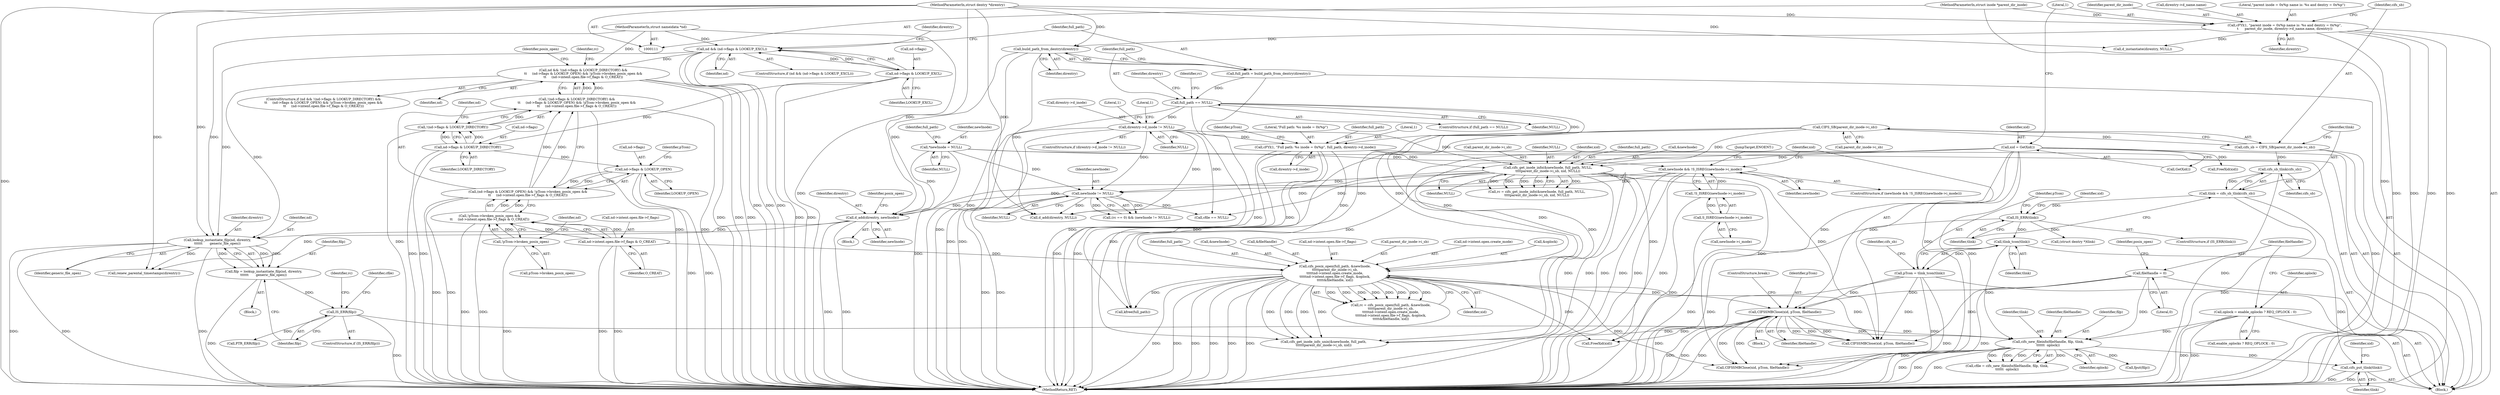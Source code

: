 digraph "0_linux_88d7d4e4a439f32acc56a6d860e415ee71d3df08@pointer" {
"1000494" [label="(Call,cifs_put_tlink(tlink))"];
"1000439" [label="(Call,cifs_new_fileinfo(fileHandle, filp, tlink,\n\t\t\t\t\t\t  oplock))"];
"1000129" [label="(Call,fileHandle = 0)"];
"1000360" [label="(Call,CIFSSMBClose(xid, pTcon, fileHandle))"];
"1000319" [label="(Call,cifs_posix_open(full_path, &newInode,\n\t\t\t\t\tparent_dir_inode->i_sb,\n\t\t\t\t\tnd->intent.open.create_mode,\n\t\t\t\t\tnd->intent.open.file->f_flags, &oplock,\n\t\t\t\t\t&fileHandle, xid))"];
"1000272" [label="(Call,cFYI(1, \"Full path: %s inode = 0x%p\", full_path, direntry->d_inode))"];
"1000248" [label="(Call,full_path == NULL)"];
"1000243" [label="(Call,full_path = build_path_from_dentry(direntry))"];
"1000245" [label="(Call,build_path_from_dentry(direntry))"];
"1000152" [label="(Call,cFYI(1, \"parent inode = 0x%p name is: %s and dentry = 0x%p\",\n\t      parent_dir_inode, direntry->d_name.name, direntry))"];
"1000112" [label="(MethodParameterIn,struct inode *parent_dir_inode)"];
"1000113" [label="(MethodParameterIn,struct dentry *direntry)"];
"1000258" [label="(Call,direntry->d_inode != NULL)"];
"1000164" [label="(Call,CIFS_SB(parent_dir_inode->i_sb))"];
"1000305" [label="(Call,nd->intent.open.file->f_flags & O_CREAT)"];
"1000149" [label="(Call,xid = GetXid())"];
"1000182" [label="(Call,pTcon = tlink_tcon(tlink))"];
"1000184" [label="(Call,tlink_tcon(tlink))"];
"1000173" [label="(Call,IS_ERR(tlink))"];
"1000168" [label="(Call,tlink = cifs_sb_tlink(cifs_sb))"];
"1000170" [label="(Call,cifs_sb_tlink(cifs_sb))"];
"1000162" [label="(Call,cifs_sb = CIFS_SB(parent_dir_inode->i_sb))"];
"1000425" [label="(Call,IS_ERR(filp))"];
"1000418" [label="(Call,filp = lookup_instantiate_filp(nd, direntry,\n\t\t\t\t\t\t       generic_file_open))"];
"1000420" [label="(Call,lookup_instantiate_filp(nd, direntry,\n\t\t\t\t\t\t       generic_file_open))"];
"1000285" [label="(Call,nd && !(nd->flags & LOOKUP_DIRECTORY) &&\n\t\t     (nd->flags & LOOKUP_OPEN) && !pTcon->broken_posix_open &&\n\t\t     (nd->intent.open.file->f_flags & O_CREAT))"];
"1000228" [label="(Call,nd && (nd->flags & LOOKUP_EXCL))"];
"1000114" [label="(MethodParameterIn,struct nameidata *nd)"];
"1000230" [label="(Call,nd->flags & LOOKUP_EXCL)"];
"1000287" [label="(Call,!(nd->flags & LOOKUP_DIRECTORY) &&\n\t\t     (nd->flags & LOOKUP_OPEN) && !pTcon->broken_posix_open &&\n\t\t     (nd->intent.open.file->f_flags & O_CREAT))"];
"1000288" [label="(Call,!(nd->flags & LOOKUP_DIRECTORY))"];
"1000289" [label="(Call,nd->flags & LOOKUP_DIRECTORY)"];
"1000294" [label="(Call,(nd->flags & LOOKUP_OPEN) && !pTcon->broken_posix_open &&\n\t\t     (nd->intent.open.file->f_flags & O_CREAT))"];
"1000295" [label="(Call,nd->flags & LOOKUP_OPEN)"];
"1000300" [label="(Call,!pTcon->broken_posix_open &&\n\t\t     (nd->intent.open.file->f_flags & O_CREAT))"];
"1000301" [label="(Call,!pTcon->broken_posix_open)"];
"1000412" [label="(Call,d_add(direntry, newInode))"];
"1000141" [label="(Call,*newInode = NULL)"];
"1000408" [label="(Call,newInode != NULL)"];
"1000352" [label="(Call,newInode && !S_ISREG(newInode->i_mode))"];
"1000354" [label="(Call,!S_ISREG(newInode->i_mode))"];
"1000355" [label="(Call,S_ISREG(newInode->i_mode))"];
"1000393" [label="(Call,cifs_get_inode_info(&newInode, full_path, NULL,\n\t\t\t\tparent_dir_inode->i_sb, xid, NULL))"];
"1000122" [label="(Call,oplock = enable_oplocks ? REQ_OPLOCK : 0)"];
"1000177" [label="(Identifier,xid)"];
"1000243" [label="(Call,full_path = build_path_from_dentry(direntry))"];
"1000112" [label="(MethodParameterIn,struct inode *parent_dir_inode)"];
"1000231" [label="(Call,nd->flags)"];
"1000229" [label="(Identifier,nd)"];
"1000355" [label="(Call,S_ISREG(newInode->i_mode))"];
"1000494" [label="(Call,cifs_put_tlink(tlink))"];
"1000321" [label="(Call,&newInode)"];
"1000170" [label="(Call,cifs_sb_tlink(cifs_sb))"];
"1000114" [label="(MethodParameterIn,struct nameidata *nd)"];
"1000284" [label="(ControlStructure,if (nd && !(nd->flags & LOOKUP_DIRECTORY) &&\n\t\t     (nd->flags & LOOKUP_OPEN) && !pTcon->broken_posix_open &&\n\t\t     (nd->intent.open.file->f_flags & O_CREAT)))"];
"1000152" [label="(Call,cFYI(1, \"parent inode = 0x%p name is: %s and dentry = 0x%p\",\n\t      parent_dir_inode, direntry->d_name.name, direntry))"];
"1000432" [label="(Call,CIFSSMBClose(xid, pTcon, fileHandle))"];
"1000495" [label="(Identifier,tlink)"];
"1000249" [label="(Identifier,full_path)"];
"1000442" [label="(Identifier,tlink)"];
"1000262" [label="(Identifier,NULL)"];
"1000344" [label="(Call,&fileHandle)"];
"1000404" [label="(Call,(rc == 0) && (newInode != NULL))"];
"1000171" [label="(Identifier,cifs_sb)"];
"1000413" [label="(Identifier,direntry)"];
"1000246" [label="(Identifier,direntry)"];
"1000129" [label="(Call,fileHandle = 0)"];
"1000289" [label="(Call,nd->flags & LOOKUP_DIRECTORY)"];
"1000149" [label="(Call,xid = GetXid())"];
"1000410" [label="(Identifier,NULL)"];
"1000123" [label="(Identifier,oplock)"];
"1000305" [label="(Call,nd->intent.open.file->f_flags & O_CREAT)"];
"1000134" [label="(Identifier,posix_open)"];
"1000161" [label="(Identifier,direntry)"];
"1000228" [label="(Call,nd && (nd->flags & LOOKUP_EXCL))"];
"1000259" [label="(Call,direntry->d_inode)"];
"1000234" [label="(Identifier,LOOKUP_EXCL)"];
"1000422" [label="(Identifier,direntry)"];
"1000317" [label="(Call,rc = cifs_posix_open(full_path, &newInode,\n\t\t\t\t\tparent_dir_inode->i_sb,\n\t\t\t\t\tnd->intent.open.create_mode,\n\t\t\t\t\tnd->intent.open.file->f_flags, &oplock,\n\t\t\t\t\t&fileHandle, xid))"];
"1000356" [label="(Call,newInode->i_mode)"];
"1000333" [label="(Call,nd->intent.open.file->f_flags)"];
"1000124" [label="(Call,enable_oplocks ? REQ_OPLOCK : 0)"];
"1000319" [label="(Call,cifs_posix_open(full_path, &newInode,\n\t\t\t\t\tparent_dir_inode->i_sb,\n\t\t\t\t\tnd->intent.open.create_mode,\n\t\t\t\t\tnd->intent.open.file->f_flags, &oplock,\n\t\t\t\t\t&fileHandle, xid))"];
"1000257" [label="(ControlStructure,if (direntry->d_inode != NULL))"];
"1000424" [label="(ControlStructure,if (IS_ERR(filp)))"];
"1000146" [label="(Identifier,full_path)"];
"1000275" [label="(Identifier,full_path)"];
"1000445" [label="(Call,cfile == NULL)"];
"1000394" [label="(Call,&newInode)"];
"1000176" [label="(Call,FreeXid(xid))"];
"1000323" [label="(Call,parent_dir_inode->i_sb)"];
"1000230" [label="(Call,nd->flags & LOOKUP_EXCL)"];
"1000310" [label="(Identifier,nd)"];
"1000245" [label="(Call,build_path_from_dentry(direntry))"];
"1000179" [label="(Call,(struct dentry *)tlink)"];
"1000227" [label="(ControlStructure,if (nd && (nd->flags & LOOKUP_EXCL)))"];
"1000393" [label="(Call,cifs_get_inode_info(&newInode, full_path, NULL,\n\t\t\t\tparent_dir_inode->i_sb, xid, NULL))"];
"1000501" [label="(MethodReturn,RET)"];
"1000303" [label="(Identifier,pTcon)"];
"1000173" [label="(Call,IS_ERR(tlink))"];
"1000451" [label="(Call,CIFSSMBClose(xid, pTcon, fileHandle))"];
"1000398" [label="(Call,parent_dir_inode->i_sb)"];
"1000419" [label="(Identifier,filp)"];
"1000352" [label="(Call,newInode && !S_ISREG(newInode->i_mode))"];
"1000287" [label="(Call,!(nd->flags & LOOKUP_DIRECTORY) &&\n\t\t     (nd->flags & LOOKUP_OPEN) && !pTcon->broken_posix_open &&\n\t\t     (nd->intent.open.file->f_flags & O_CREAT))"];
"1000244" [label="(Identifier,full_path)"];
"1000131" [label="(Literal,0)"];
"1000429" [label="(Identifier,rc)"];
"1000190" [label="(Identifier,cifs_sb)"];
"1000440" [label="(Identifier,fileHandle)"];
"1000162" [label="(Call,cifs_sb = CIFS_SB(parent_dir_inode->i_sb))"];
"1000302" [label="(Call,pTcon->broken_posix_open)"];
"1000143" [label="(Identifier,NULL)"];
"1000438" [label="(Identifier,cfile)"];
"1000130" [label="(Identifier,fileHandle)"];
"1000430" [label="(Call,PTR_ERR(filp))"];
"1000285" [label="(Call,nd && !(nd->flags & LOOKUP_DIRECTORY) &&\n\t\t     (nd->flags & LOOKUP_OPEN) && !pTcon->broken_posix_open &&\n\t\t     (nd->intent.open.file->f_flags & O_CREAT))"];
"1000247" [label="(ControlStructure,if (full_path == NULL))"];
"1000184" [label="(Call,tlink_tcon(tlink))"];
"1000141" [label="(Call,*newInode = NULL)"];
"1000250" [label="(Identifier,NULL)"];
"1000460" [label="(Call,renew_parental_timestamps(direntry))"];
"1000172" [label="(ControlStructure,if (IS_ERR(tlink)))"];
"1000301" [label="(Call,!pTcon->broken_posix_open)"];
"1000441" [label="(Identifier,filp)"];
"1000260" [label="(Identifier,direntry)"];
"1000273" [label="(Literal,1)"];
"1000397" [label="(Identifier,NULL)"];
"1000288" [label="(Call,!(nd->flags & LOOKUP_DIRECTORY))"];
"1000122" [label="(Call,oplock = enable_oplocks ? REQ_OPLOCK : 0)"];
"1000183" [label="(Identifier,pTcon)"];
"1000174" [label="(Identifier,tlink)"];
"1000414" [label="(Identifier,newInode)"];
"1000318" [label="(Identifier,rc)"];
"1000270" [label="(Literal,1)"];
"1000363" [label="(Identifier,fileHandle)"];
"1000426" [label="(Identifier,filp)"];
"1000364" [label="(ControlStructure,break;)"];
"1000154" [label="(Literal,\"parent inode = 0x%p name is: %s and dentry = 0x%p\")"];
"1000418" [label="(Call,filp = lookup_instantiate_filp(nd, direntry,\n\t\t\t\t\t\t       generic_file_open))"];
"1000315" [label="(Identifier,O_CREAT)"];
"1000362" [label="(Identifier,pTcon)"];
"1000306" [label="(Call,nd->intent.open.file->f_flags)"];
"1000379" [label="(Identifier,posix_open)"];
"1000411" [label="(Block,)"];
"1000326" [label="(Call,nd->intent.open.create_mode)"];
"1000391" [label="(Call,rc = cifs_get_inode_info(&newInode, full_path, NULL,\n\t\t\t\tparent_dir_inode->i_sb, xid, NULL))"];
"1000492" [label="(Call,kfree(full_path))"];
"1000153" [label="(Literal,1)"];
"1000295" [label="(Call,nd->flags & LOOKUP_OPEN)"];
"1000185" [label="(Identifier,tlink)"];
"1000412" [label="(Call,d_add(direntry, newInode))"];
"1000360" [label="(Call,CIFSSMBClose(xid, pTcon, fileHandle))"];
"1000265" [label="(Literal,1)"];
"1000417" [label="(Block,)"];
"1000155" [label="(Identifier,parent_dir_inode)"];
"1000420" [label="(Call,lookup_instantiate_filp(nd, direntry,\n\t\t\t\t\t\t       generic_file_open))"];
"1000423" [label="(Identifier,generic_file_open)"];
"1000351" [label="(ControlStructure,if (newInode && !S_ISREG(newInode->i_mode)))"];
"1000497" [label="(Identifier,xid)"];
"1000382" [label="(Call,cifs_get_inode_info_unix(&newInode, full_path,\n\t\t\t\t\t\tparent_dir_inode->i_sb, xid))"];
"1000168" [label="(Call,tlink = cifs_sb_tlink(cifs_sb))"];
"1000297" [label="(Identifier,nd)"];
"1000182" [label="(Call,pTcon = tlink_tcon(tlink))"];
"1000272" [label="(Call,cFYI(1, \"Full path: %s inode = 0x%p\", full_path, direntry->d_inode))"];
"1000258" [label="(Call,direntry->d_inode != NULL)"];
"1000290" [label="(Call,nd->flags)"];
"1000165" [label="(Call,parent_dir_inode->i_sb)"];
"1000346" [label="(Identifier,xid)"];
"1000300" [label="(Call,!pTcon->broken_posix_open &&\n\t\t     (nd->intent.open.file->f_flags & O_CREAT))"];
"1000281" [label="(Identifier,pTcon)"];
"1000164" [label="(Call,CIFS_SB(parent_dir_inode->i_sb))"];
"1000276" [label="(Call,direntry->d_inode)"];
"1000401" [label="(Identifier,xid)"];
"1000299" [label="(Identifier,LOOKUP_OPEN)"];
"1000237" [label="(Identifier,direntry)"];
"1000169" [label="(Identifier,tlink)"];
"1000113" [label="(MethodParameterIn,struct dentry *direntry)"];
"1000296" [label="(Call,nd->flags)"];
"1000274" [label="(Literal,\"Full path: %s inode = 0x%p\")"];
"1000437" [label="(Call,cfile = cifs_new_fileinfo(fileHandle, filp, tlink,\n\t\t\t\t\t\t  oplock))"];
"1000293" [label="(Identifier,LOOKUP_DIRECTORY)"];
"1000248" [label="(Call,full_path == NULL)"];
"1000496" [label="(Call,FreeXid(xid))"];
"1000365" [label="(JumpTarget,ENOENT:)"];
"1000286" [label="(Identifier,nd)"];
"1000361" [label="(Identifier,xid)"];
"1000408" [label="(Call,newInode != NULL)"];
"1000354" [label="(Call,!S_ISREG(newInode->i_mode))"];
"1000294" [label="(Call,(nd->flags & LOOKUP_OPEN) && !pTcon->broken_posix_open &&\n\t\t     (nd->intent.open.file->f_flags & O_CREAT))"];
"1000425" [label="(Call,IS_ERR(filp))"];
"1000342" [label="(Call,&oplock)"];
"1000151" [label="(Call,GetXid())"];
"1000150" [label="(Identifier,xid)"];
"1000253" [label="(Identifier,rc)"];
"1000236" [label="(Call,d_instantiate(direntry, NULL))"];
"1000477" [label="(Call,d_add(direntry, NULL))"];
"1000115" [label="(Block,)"];
"1000396" [label="(Identifier,full_path)"];
"1000449" [label="(Call,fput(filp))"];
"1000416" [label="(Identifier,posix_open)"];
"1000142" [label="(Identifier,newInode)"];
"1000402" [label="(Identifier,NULL)"];
"1000359" [label="(Block,)"];
"1000439" [label="(Call,cifs_new_fileinfo(fileHandle, filp, tlink,\n\t\t\t\t\t\t  oplock))"];
"1000156" [label="(Call,direntry->d_name.name)"];
"1000353" [label="(Identifier,newInode)"];
"1000421" [label="(Identifier,nd)"];
"1000409" [label="(Identifier,newInode)"];
"1000320" [label="(Identifier,full_path)"];
"1000443" [label="(Identifier,oplock)"];
"1000163" [label="(Identifier,cifs_sb)"];
"1000494" -> "1000115"  [label="AST: "];
"1000494" -> "1000495"  [label="CFG: "];
"1000495" -> "1000494"  [label="AST: "];
"1000497" -> "1000494"  [label="CFG: "];
"1000494" -> "1000501"  [label="DDG: "];
"1000494" -> "1000501"  [label="DDG: "];
"1000439" -> "1000494"  [label="DDG: "];
"1000184" -> "1000494"  [label="DDG: "];
"1000439" -> "1000437"  [label="AST: "];
"1000439" -> "1000443"  [label="CFG: "];
"1000440" -> "1000439"  [label="AST: "];
"1000441" -> "1000439"  [label="AST: "];
"1000442" -> "1000439"  [label="AST: "];
"1000443" -> "1000439"  [label="AST: "];
"1000437" -> "1000439"  [label="CFG: "];
"1000439" -> "1000501"  [label="DDG: "];
"1000439" -> "1000501"  [label="DDG: "];
"1000439" -> "1000501"  [label="DDG: "];
"1000439" -> "1000437"  [label="DDG: "];
"1000439" -> "1000437"  [label="DDG: "];
"1000439" -> "1000437"  [label="DDG: "];
"1000439" -> "1000437"  [label="DDG: "];
"1000129" -> "1000439"  [label="DDG: "];
"1000360" -> "1000439"  [label="DDG: "];
"1000425" -> "1000439"  [label="DDG: "];
"1000184" -> "1000439"  [label="DDG: "];
"1000122" -> "1000439"  [label="DDG: "];
"1000439" -> "1000449"  [label="DDG: "];
"1000439" -> "1000451"  [label="DDG: "];
"1000129" -> "1000115"  [label="AST: "];
"1000129" -> "1000131"  [label="CFG: "];
"1000130" -> "1000129"  [label="AST: "];
"1000131" -> "1000129"  [label="AST: "];
"1000134" -> "1000129"  [label="CFG: "];
"1000129" -> "1000501"  [label="DDG: "];
"1000129" -> "1000360"  [label="DDG: "];
"1000129" -> "1000432"  [label="DDG: "];
"1000360" -> "1000359"  [label="AST: "];
"1000360" -> "1000363"  [label="CFG: "];
"1000361" -> "1000360"  [label="AST: "];
"1000362" -> "1000360"  [label="AST: "];
"1000363" -> "1000360"  [label="AST: "];
"1000364" -> "1000360"  [label="CFG: "];
"1000360" -> "1000501"  [label="DDG: "];
"1000360" -> "1000501"  [label="DDG: "];
"1000360" -> "1000501"  [label="DDG: "];
"1000319" -> "1000360"  [label="DDG: "];
"1000182" -> "1000360"  [label="DDG: "];
"1000360" -> "1000382"  [label="DDG: "];
"1000360" -> "1000432"  [label="DDG: "];
"1000360" -> "1000432"  [label="DDG: "];
"1000360" -> "1000432"  [label="DDG: "];
"1000360" -> "1000451"  [label="DDG: "];
"1000360" -> "1000451"  [label="DDG: "];
"1000360" -> "1000496"  [label="DDG: "];
"1000319" -> "1000317"  [label="AST: "];
"1000319" -> "1000346"  [label="CFG: "];
"1000320" -> "1000319"  [label="AST: "];
"1000321" -> "1000319"  [label="AST: "];
"1000323" -> "1000319"  [label="AST: "];
"1000326" -> "1000319"  [label="AST: "];
"1000333" -> "1000319"  [label="AST: "];
"1000342" -> "1000319"  [label="AST: "];
"1000344" -> "1000319"  [label="AST: "];
"1000346" -> "1000319"  [label="AST: "];
"1000317" -> "1000319"  [label="CFG: "];
"1000319" -> "1000501"  [label="DDG: "];
"1000319" -> "1000501"  [label="DDG: "];
"1000319" -> "1000501"  [label="DDG: "];
"1000319" -> "1000501"  [label="DDG: "];
"1000319" -> "1000501"  [label="DDG: "];
"1000319" -> "1000501"  [label="DDG: "];
"1000319" -> "1000317"  [label="DDG: "];
"1000319" -> "1000317"  [label="DDG: "];
"1000319" -> "1000317"  [label="DDG: "];
"1000319" -> "1000317"  [label="DDG: "];
"1000319" -> "1000317"  [label="DDG: "];
"1000319" -> "1000317"  [label="DDG: "];
"1000319" -> "1000317"  [label="DDG: "];
"1000319" -> "1000317"  [label="DDG: "];
"1000272" -> "1000319"  [label="DDG: "];
"1000164" -> "1000319"  [label="DDG: "];
"1000305" -> "1000319"  [label="DDG: "];
"1000149" -> "1000319"  [label="DDG: "];
"1000319" -> "1000382"  [label="DDG: "];
"1000319" -> "1000382"  [label="DDG: "];
"1000319" -> "1000382"  [label="DDG: "];
"1000319" -> "1000382"  [label="DDG: "];
"1000319" -> "1000432"  [label="DDG: "];
"1000319" -> "1000451"  [label="DDG: "];
"1000319" -> "1000492"  [label="DDG: "];
"1000319" -> "1000496"  [label="DDG: "];
"1000272" -> "1000115"  [label="AST: "];
"1000272" -> "1000276"  [label="CFG: "];
"1000273" -> "1000272"  [label="AST: "];
"1000274" -> "1000272"  [label="AST: "];
"1000275" -> "1000272"  [label="AST: "];
"1000276" -> "1000272"  [label="AST: "];
"1000281" -> "1000272"  [label="CFG: "];
"1000272" -> "1000501"  [label="DDG: "];
"1000272" -> "1000501"  [label="DDG: "];
"1000248" -> "1000272"  [label="DDG: "];
"1000258" -> "1000272"  [label="DDG: "];
"1000272" -> "1000382"  [label="DDG: "];
"1000272" -> "1000393"  [label="DDG: "];
"1000272" -> "1000492"  [label="DDG: "];
"1000248" -> "1000247"  [label="AST: "];
"1000248" -> "1000250"  [label="CFG: "];
"1000249" -> "1000248"  [label="AST: "];
"1000250" -> "1000248"  [label="AST: "];
"1000253" -> "1000248"  [label="CFG: "];
"1000260" -> "1000248"  [label="CFG: "];
"1000248" -> "1000501"  [label="DDG: "];
"1000248" -> "1000501"  [label="DDG: "];
"1000243" -> "1000248"  [label="DDG: "];
"1000248" -> "1000258"  [label="DDG: "];
"1000248" -> "1000492"  [label="DDG: "];
"1000243" -> "1000115"  [label="AST: "];
"1000243" -> "1000245"  [label="CFG: "];
"1000244" -> "1000243"  [label="AST: "];
"1000245" -> "1000243"  [label="AST: "];
"1000249" -> "1000243"  [label="CFG: "];
"1000243" -> "1000501"  [label="DDG: "];
"1000245" -> "1000243"  [label="DDG: "];
"1000245" -> "1000246"  [label="CFG: "];
"1000246" -> "1000245"  [label="AST: "];
"1000245" -> "1000501"  [label="DDG: "];
"1000152" -> "1000245"  [label="DDG: "];
"1000113" -> "1000245"  [label="DDG: "];
"1000245" -> "1000412"  [label="DDG: "];
"1000245" -> "1000477"  [label="DDG: "];
"1000152" -> "1000115"  [label="AST: "];
"1000152" -> "1000161"  [label="CFG: "];
"1000153" -> "1000152"  [label="AST: "];
"1000154" -> "1000152"  [label="AST: "];
"1000155" -> "1000152"  [label="AST: "];
"1000156" -> "1000152"  [label="AST: "];
"1000161" -> "1000152"  [label="AST: "];
"1000163" -> "1000152"  [label="CFG: "];
"1000152" -> "1000501"  [label="DDG: "];
"1000152" -> "1000501"  [label="DDG: "];
"1000152" -> "1000501"  [label="DDG: "];
"1000152" -> "1000501"  [label="DDG: "];
"1000112" -> "1000152"  [label="DDG: "];
"1000113" -> "1000152"  [label="DDG: "];
"1000152" -> "1000236"  [label="DDG: "];
"1000112" -> "1000111"  [label="AST: "];
"1000112" -> "1000501"  [label="DDG: "];
"1000113" -> "1000111"  [label="AST: "];
"1000113" -> "1000501"  [label="DDG: "];
"1000113" -> "1000236"  [label="DDG: "];
"1000113" -> "1000412"  [label="DDG: "];
"1000113" -> "1000420"  [label="DDG: "];
"1000113" -> "1000460"  [label="DDG: "];
"1000113" -> "1000477"  [label="DDG: "];
"1000258" -> "1000257"  [label="AST: "];
"1000258" -> "1000262"  [label="CFG: "];
"1000259" -> "1000258"  [label="AST: "];
"1000262" -> "1000258"  [label="AST: "];
"1000265" -> "1000258"  [label="CFG: "];
"1000270" -> "1000258"  [label="CFG: "];
"1000258" -> "1000501"  [label="DDG: "];
"1000258" -> "1000501"  [label="DDG: "];
"1000258" -> "1000393"  [label="DDG: "];
"1000258" -> "1000408"  [label="DDG: "];
"1000258" -> "1000445"  [label="DDG: "];
"1000258" -> "1000477"  [label="DDG: "];
"1000164" -> "1000162"  [label="AST: "];
"1000164" -> "1000165"  [label="CFG: "];
"1000165" -> "1000164"  [label="AST: "];
"1000162" -> "1000164"  [label="CFG: "];
"1000164" -> "1000501"  [label="DDG: "];
"1000164" -> "1000162"  [label="DDG: "];
"1000164" -> "1000382"  [label="DDG: "];
"1000164" -> "1000393"  [label="DDG: "];
"1000305" -> "1000300"  [label="AST: "];
"1000305" -> "1000315"  [label="CFG: "];
"1000306" -> "1000305"  [label="AST: "];
"1000315" -> "1000305"  [label="AST: "];
"1000300" -> "1000305"  [label="CFG: "];
"1000305" -> "1000501"  [label="DDG: "];
"1000305" -> "1000501"  [label="DDG: "];
"1000305" -> "1000300"  [label="DDG: "];
"1000305" -> "1000300"  [label="DDG: "];
"1000149" -> "1000115"  [label="AST: "];
"1000149" -> "1000151"  [label="CFG: "];
"1000150" -> "1000149"  [label="AST: "];
"1000151" -> "1000149"  [label="AST: "];
"1000153" -> "1000149"  [label="CFG: "];
"1000149" -> "1000501"  [label="DDG: "];
"1000149" -> "1000176"  [label="DDG: "];
"1000149" -> "1000382"  [label="DDG: "];
"1000149" -> "1000393"  [label="DDG: "];
"1000149" -> "1000432"  [label="DDG: "];
"1000149" -> "1000451"  [label="DDG: "];
"1000149" -> "1000496"  [label="DDG: "];
"1000182" -> "1000115"  [label="AST: "];
"1000182" -> "1000184"  [label="CFG: "];
"1000183" -> "1000182"  [label="AST: "];
"1000184" -> "1000182"  [label="AST: "];
"1000190" -> "1000182"  [label="CFG: "];
"1000182" -> "1000501"  [label="DDG: "];
"1000182" -> "1000501"  [label="DDG: "];
"1000184" -> "1000182"  [label="DDG: "];
"1000182" -> "1000432"  [label="DDG: "];
"1000182" -> "1000451"  [label="DDG: "];
"1000184" -> "1000185"  [label="CFG: "];
"1000185" -> "1000184"  [label="AST: "];
"1000173" -> "1000184"  [label="DDG: "];
"1000173" -> "1000172"  [label="AST: "];
"1000173" -> "1000174"  [label="CFG: "];
"1000174" -> "1000173"  [label="AST: "];
"1000177" -> "1000173"  [label="CFG: "];
"1000183" -> "1000173"  [label="CFG: "];
"1000173" -> "1000501"  [label="DDG: "];
"1000168" -> "1000173"  [label="DDG: "];
"1000173" -> "1000179"  [label="DDG: "];
"1000168" -> "1000115"  [label="AST: "];
"1000168" -> "1000170"  [label="CFG: "];
"1000169" -> "1000168"  [label="AST: "];
"1000170" -> "1000168"  [label="AST: "];
"1000174" -> "1000168"  [label="CFG: "];
"1000168" -> "1000501"  [label="DDG: "];
"1000170" -> "1000168"  [label="DDG: "];
"1000170" -> "1000171"  [label="CFG: "];
"1000171" -> "1000170"  [label="AST: "];
"1000170" -> "1000501"  [label="DDG: "];
"1000162" -> "1000170"  [label="DDG: "];
"1000162" -> "1000115"  [label="AST: "];
"1000163" -> "1000162"  [label="AST: "];
"1000169" -> "1000162"  [label="CFG: "];
"1000162" -> "1000501"  [label="DDG: "];
"1000425" -> "1000424"  [label="AST: "];
"1000425" -> "1000426"  [label="CFG: "];
"1000426" -> "1000425"  [label="AST: "];
"1000429" -> "1000425"  [label="CFG: "];
"1000438" -> "1000425"  [label="CFG: "];
"1000425" -> "1000501"  [label="DDG: "];
"1000418" -> "1000425"  [label="DDG: "];
"1000425" -> "1000430"  [label="DDG: "];
"1000418" -> "1000417"  [label="AST: "];
"1000418" -> "1000420"  [label="CFG: "];
"1000419" -> "1000418"  [label="AST: "];
"1000420" -> "1000418"  [label="AST: "];
"1000426" -> "1000418"  [label="CFG: "];
"1000418" -> "1000501"  [label="DDG: "];
"1000420" -> "1000418"  [label="DDG: "];
"1000420" -> "1000418"  [label="DDG: "];
"1000420" -> "1000418"  [label="DDG: "];
"1000420" -> "1000423"  [label="CFG: "];
"1000421" -> "1000420"  [label="AST: "];
"1000422" -> "1000420"  [label="AST: "];
"1000423" -> "1000420"  [label="AST: "];
"1000420" -> "1000501"  [label="DDG: "];
"1000420" -> "1000501"  [label="DDG: "];
"1000420" -> "1000501"  [label="DDG: "];
"1000285" -> "1000420"  [label="DDG: "];
"1000228" -> "1000420"  [label="DDG: "];
"1000114" -> "1000420"  [label="DDG: "];
"1000412" -> "1000420"  [label="DDG: "];
"1000420" -> "1000460"  [label="DDG: "];
"1000285" -> "1000284"  [label="AST: "];
"1000285" -> "1000286"  [label="CFG: "];
"1000285" -> "1000287"  [label="CFG: "];
"1000286" -> "1000285"  [label="AST: "];
"1000287" -> "1000285"  [label="AST: "];
"1000318" -> "1000285"  [label="CFG: "];
"1000379" -> "1000285"  [label="CFG: "];
"1000285" -> "1000501"  [label="DDG: "];
"1000285" -> "1000501"  [label="DDG: "];
"1000285" -> "1000501"  [label="DDG: "];
"1000228" -> "1000285"  [label="DDG: "];
"1000114" -> "1000285"  [label="DDG: "];
"1000287" -> "1000285"  [label="DDG: "];
"1000287" -> "1000285"  [label="DDG: "];
"1000228" -> "1000227"  [label="AST: "];
"1000228" -> "1000229"  [label="CFG: "];
"1000228" -> "1000230"  [label="CFG: "];
"1000229" -> "1000228"  [label="AST: "];
"1000230" -> "1000228"  [label="AST: "];
"1000237" -> "1000228"  [label="CFG: "];
"1000244" -> "1000228"  [label="CFG: "];
"1000228" -> "1000501"  [label="DDG: "];
"1000228" -> "1000501"  [label="DDG: "];
"1000228" -> "1000501"  [label="DDG: "];
"1000114" -> "1000228"  [label="DDG: "];
"1000230" -> "1000228"  [label="DDG: "];
"1000230" -> "1000228"  [label="DDG: "];
"1000114" -> "1000111"  [label="AST: "];
"1000114" -> "1000501"  [label="DDG: "];
"1000230" -> "1000234"  [label="CFG: "];
"1000231" -> "1000230"  [label="AST: "];
"1000234" -> "1000230"  [label="AST: "];
"1000230" -> "1000501"  [label="DDG: "];
"1000230" -> "1000501"  [label="DDG: "];
"1000230" -> "1000289"  [label="DDG: "];
"1000287" -> "1000288"  [label="CFG: "];
"1000287" -> "1000294"  [label="CFG: "];
"1000288" -> "1000287"  [label="AST: "];
"1000294" -> "1000287"  [label="AST: "];
"1000287" -> "1000501"  [label="DDG: "];
"1000287" -> "1000501"  [label="DDG: "];
"1000288" -> "1000287"  [label="DDG: "];
"1000294" -> "1000287"  [label="DDG: "];
"1000294" -> "1000287"  [label="DDG: "];
"1000288" -> "1000289"  [label="CFG: "];
"1000289" -> "1000288"  [label="AST: "];
"1000297" -> "1000288"  [label="CFG: "];
"1000288" -> "1000501"  [label="DDG: "];
"1000289" -> "1000288"  [label="DDG: "];
"1000289" -> "1000288"  [label="DDG: "];
"1000289" -> "1000293"  [label="CFG: "];
"1000290" -> "1000289"  [label="AST: "];
"1000293" -> "1000289"  [label="AST: "];
"1000289" -> "1000501"  [label="DDG: "];
"1000289" -> "1000501"  [label="DDG: "];
"1000289" -> "1000295"  [label="DDG: "];
"1000294" -> "1000295"  [label="CFG: "];
"1000294" -> "1000300"  [label="CFG: "];
"1000295" -> "1000294"  [label="AST: "];
"1000300" -> "1000294"  [label="AST: "];
"1000294" -> "1000501"  [label="DDG: "];
"1000294" -> "1000501"  [label="DDG: "];
"1000295" -> "1000294"  [label="DDG: "];
"1000295" -> "1000294"  [label="DDG: "];
"1000300" -> "1000294"  [label="DDG: "];
"1000300" -> "1000294"  [label="DDG: "];
"1000295" -> "1000299"  [label="CFG: "];
"1000296" -> "1000295"  [label="AST: "];
"1000299" -> "1000295"  [label="AST: "];
"1000303" -> "1000295"  [label="CFG: "];
"1000295" -> "1000501"  [label="DDG: "];
"1000295" -> "1000501"  [label="DDG: "];
"1000300" -> "1000301"  [label="CFG: "];
"1000301" -> "1000300"  [label="AST: "];
"1000300" -> "1000501"  [label="DDG: "];
"1000300" -> "1000501"  [label="DDG: "];
"1000301" -> "1000300"  [label="DDG: "];
"1000301" -> "1000302"  [label="CFG: "];
"1000302" -> "1000301"  [label="AST: "];
"1000310" -> "1000301"  [label="CFG: "];
"1000301" -> "1000501"  [label="DDG: "];
"1000412" -> "1000411"  [label="AST: "];
"1000412" -> "1000414"  [label="CFG: "];
"1000413" -> "1000412"  [label="AST: "];
"1000414" -> "1000412"  [label="AST: "];
"1000416" -> "1000412"  [label="CFG: "];
"1000412" -> "1000501"  [label="DDG: "];
"1000412" -> "1000501"  [label="DDG: "];
"1000141" -> "1000412"  [label="DDG: "];
"1000408" -> "1000412"  [label="DDG: "];
"1000352" -> "1000412"  [label="DDG: "];
"1000412" -> "1000460"  [label="DDG: "];
"1000141" -> "1000115"  [label="AST: "];
"1000141" -> "1000143"  [label="CFG: "];
"1000142" -> "1000141"  [label="AST: "];
"1000143" -> "1000141"  [label="AST: "];
"1000146" -> "1000141"  [label="CFG: "];
"1000141" -> "1000501"  [label="DDG: "];
"1000141" -> "1000352"  [label="DDG: "];
"1000141" -> "1000408"  [label="DDG: "];
"1000408" -> "1000404"  [label="AST: "];
"1000408" -> "1000410"  [label="CFG: "];
"1000409" -> "1000408"  [label="AST: "];
"1000410" -> "1000408"  [label="AST: "];
"1000404" -> "1000408"  [label="CFG: "];
"1000408" -> "1000501"  [label="DDG: "];
"1000408" -> "1000501"  [label="DDG: "];
"1000408" -> "1000404"  [label="DDG: "];
"1000408" -> "1000404"  [label="DDG: "];
"1000352" -> "1000408"  [label="DDG: "];
"1000393" -> "1000408"  [label="DDG: "];
"1000408" -> "1000445"  [label="DDG: "];
"1000408" -> "1000477"  [label="DDG: "];
"1000352" -> "1000351"  [label="AST: "];
"1000352" -> "1000353"  [label="CFG: "];
"1000352" -> "1000354"  [label="CFG: "];
"1000353" -> "1000352"  [label="AST: "];
"1000354" -> "1000352"  [label="AST: "];
"1000361" -> "1000352"  [label="CFG: "];
"1000365" -> "1000352"  [label="CFG: "];
"1000352" -> "1000501"  [label="DDG: "];
"1000352" -> "1000501"  [label="DDG: "];
"1000352" -> "1000501"  [label="DDG: "];
"1000354" -> "1000352"  [label="DDG: "];
"1000354" -> "1000355"  [label="CFG: "];
"1000355" -> "1000354"  [label="AST: "];
"1000354" -> "1000501"  [label="DDG: "];
"1000355" -> "1000354"  [label="DDG: "];
"1000355" -> "1000356"  [label="CFG: "];
"1000356" -> "1000355"  [label="AST: "];
"1000355" -> "1000501"  [label="DDG: "];
"1000393" -> "1000391"  [label="AST: "];
"1000393" -> "1000402"  [label="CFG: "];
"1000394" -> "1000393"  [label="AST: "];
"1000396" -> "1000393"  [label="AST: "];
"1000397" -> "1000393"  [label="AST: "];
"1000398" -> "1000393"  [label="AST: "];
"1000401" -> "1000393"  [label="AST: "];
"1000402" -> "1000393"  [label="AST: "];
"1000391" -> "1000393"  [label="CFG: "];
"1000393" -> "1000501"  [label="DDG: "];
"1000393" -> "1000501"  [label="DDG: "];
"1000393" -> "1000501"  [label="DDG: "];
"1000393" -> "1000391"  [label="DDG: "];
"1000393" -> "1000391"  [label="DDG: "];
"1000393" -> "1000391"  [label="DDG: "];
"1000393" -> "1000391"  [label="DDG: "];
"1000393" -> "1000391"  [label="DDG: "];
"1000393" -> "1000432"  [label="DDG: "];
"1000393" -> "1000445"  [label="DDG: "];
"1000393" -> "1000451"  [label="DDG: "];
"1000393" -> "1000477"  [label="DDG: "];
"1000393" -> "1000492"  [label="DDG: "];
"1000393" -> "1000496"  [label="DDG: "];
"1000122" -> "1000115"  [label="AST: "];
"1000122" -> "1000124"  [label="CFG: "];
"1000123" -> "1000122"  [label="AST: "];
"1000124" -> "1000122"  [label="AST: "];
"1000130" -> "1000122"  [label="CFG: "];
"1000122" -> "1000501"  [label="DDG: "];
"1000122" -> "1000501"  [label="DDG: "];
}
